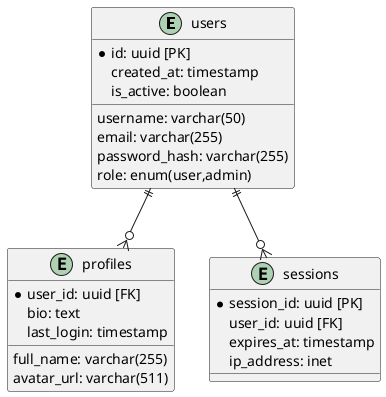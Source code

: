 @startuml
entity users {
  *id: uuid [PK]
  username: varchar(50)
  email: varchar(255)
  password_hash: varchar(255)
  created_at: timestamp
  role: enum(user,admin)
  is_active: boolean
}

entity profiles {
  *user_id: uuid [FK]
  full_name: varchar(255)
  avatar_url: varchar(511)
  bio: text
  last_login: timestamp
}

entity sessions {
  *session_id: uuid [PK]
  user_id: uuid [FK]
  expires_at: timestamp
  ip_address: inet
}

users ||--o{ profiles
users ||--o{ sessions
@enduml